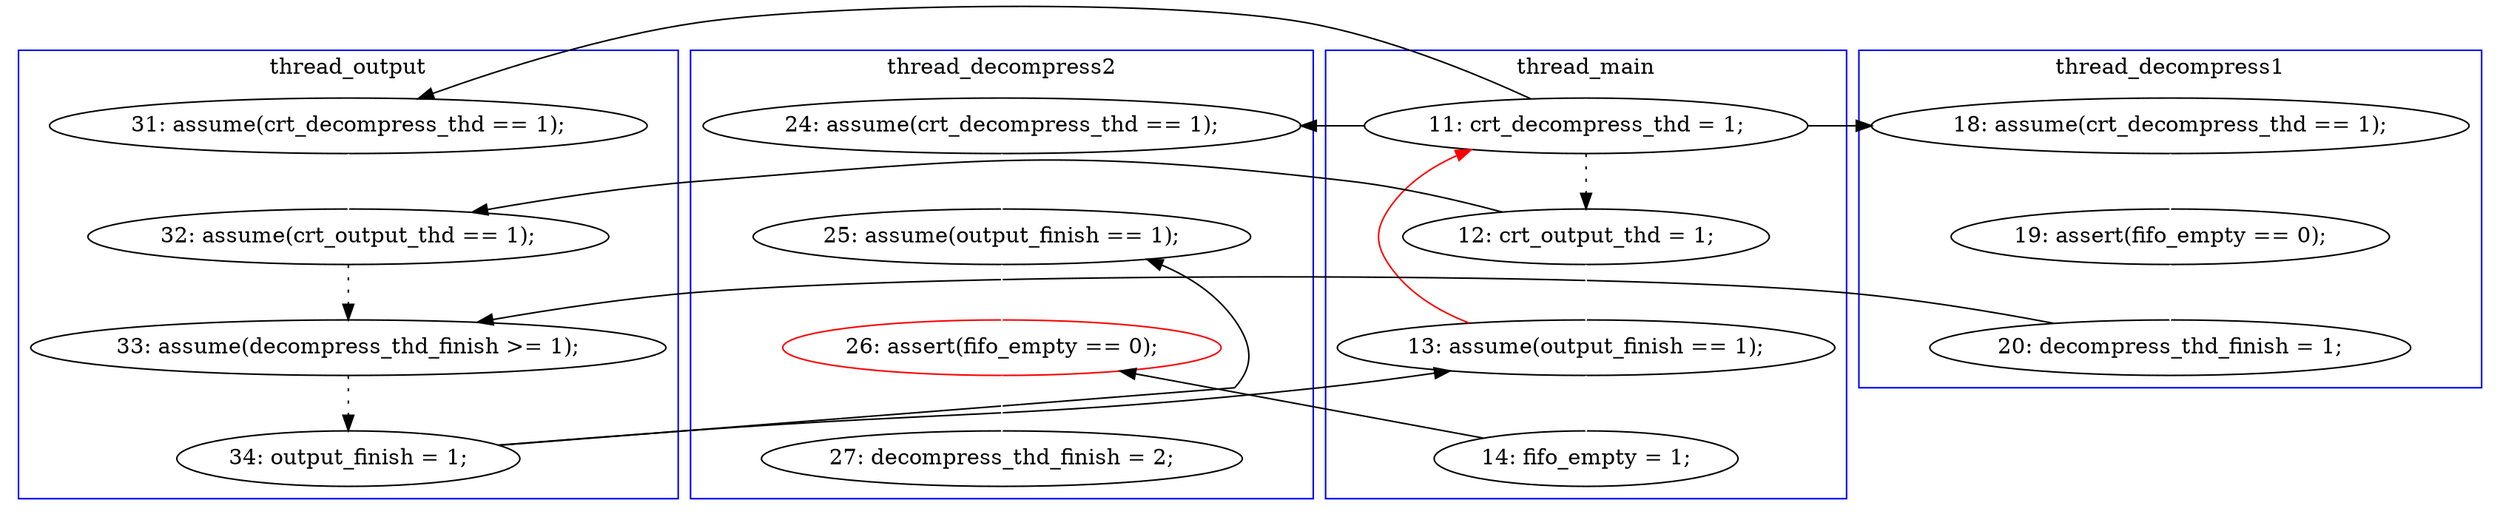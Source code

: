 digraph Counterexample {
	21 -> 27 [color = black, style = solid, constraint = false]
	7 -> 14 [color = black, style = solid, constraint = false]
	31 -> 34 [color = white, style = solid]
	19 -> 20 [color = black, style = dotted]
	15 -> 18 [color = white, style = solid]
	22 -> 31 [color = white, style = solid]
	17 -> 22 [color = white, style = solid]
	12 -> 15 [color = white, style = solid]
	18 -> 20 [color = black, style = solid, constraint = false]
	7 -> 16 [color = black, style = dotted]
	30 -> 31 [color = black, style = solid, constraint = false]
	27 -> 30 [color = white, style = solid]
	16 -> 19 [color = black, style = solid, constraint = false]
	14 -> 19 [color = white, style = solid]
	20 -> 21 [color = black, style = dotted]
	16 -> 27 [color = white, style = solid]
	7 -> 17 [color = black, style = solid, constraint = false]
	21 -> 22 [color = black, style = solid, constraint = false]
	27 -> 7 [color = red, style = solid, constraint = false]
	7 -> 12 [color = black, style = solid, constraint = false]
	subgraph cluster1 {
		label = thread_main
		color = blue
		27  [label = "13: assume(output_finish == 1);"]
		30  [label = "14: fifo_empty = 1;"]
		7  [label = "11: crt_decompress_thd = 1;"]
		16  [label = "12: crt_output_thd = 1;"]
	}
	subgraph cluster3 {
		label = thread_decompress2
		color = blue
		34  [label = "27: decompress_thd_finish = 2;"]
		17  [label = "24: assume(crt_decompress_thd == 1);"]
		31  [label = "26: assert(fifo_empty == 0);", color = red]
		22  [label = "25: assume(output_finish == 1);"]
	}
	subgraph cluster2 {
		label = thread_decompress1
		color = blue
		18  [label = "20: decompress_thd_finish = 1;"]
		12  [label = "18: assume(crt_decompress_thd == 1);"]
		15  [label = "19: assert(fifo_empty == 0);"]
	}
	subgraph cluster4 {
		label = thread_output
		color = blue
		19  [label = "32: assume(crt_output_thd == 1);"]
		14  [label = "31: assume(crt_decompress_thd == 1);"]
		20  [label = "33: assume(decompress_thd_finish >= 1);"]
		21  [label = "34: output_finish = 1;"]
	}
}